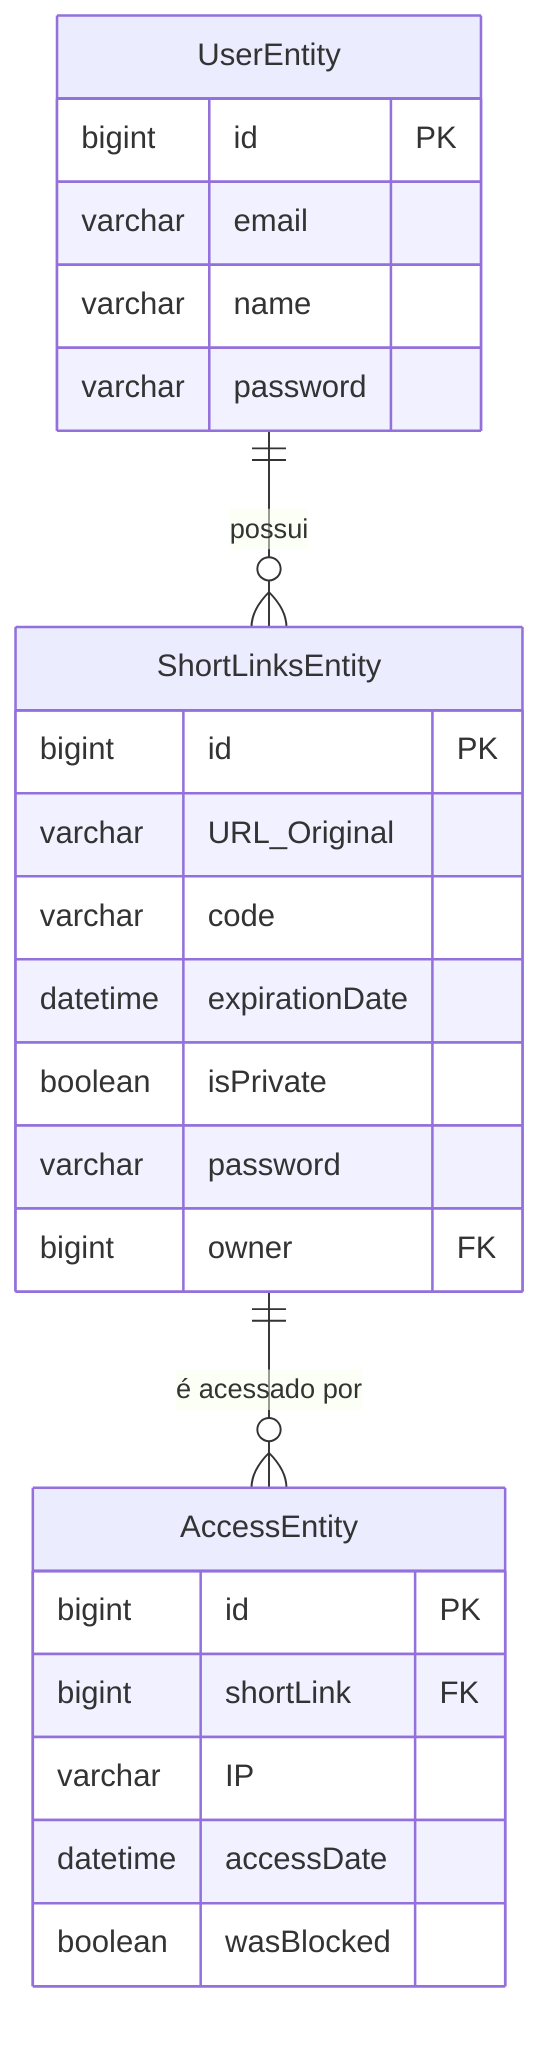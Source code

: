 erDiagram
    UserEntity {
        bigint id PK
        varchar email
        varchar name
        varchar password
    }

    ShortLinksEntity {
        bigint id PK
        varchar URL_Original
        varchar code
        datetime expirationDate
        boolean isPrivate
        varchar password
        bigint owner FK
    }

    AccessEntity {
        bigint id PK
        bigint shortLink FK
        varchar IP
        datetime accessDate
        boolean wasBlocked
    }

    UserEntity ||--o{ ShortLinksEntity : "possui"
    ShortLinksEntity ||--o{ AccessEntity : "é acessado por"